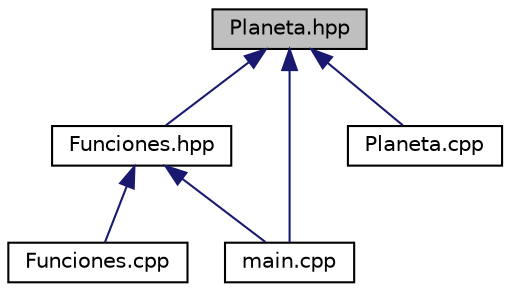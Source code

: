 digraph "Planeta.hpp"
{
 // LATEX_PDF_SIZE
  edge [fontname="Helvetica",fontsize="10",labelfontname="Helvetica",labelfontsize="10"];
  node [fontname="Helvetica",fontsize="10",shape=record];
  Node1 [label="Planeta.hpp",height=0.2,width=0.4,color="black", fillcolor="grey75", style="filled", fontcolor="black",tooltip="Se define la clase Planeta, que se instanciara en un objeto (Tierra)"];
  Node1 -> Node2 [dir="back",color="midnightblue",fontsize="10",style="solid",fontname="Helvetica"];
  Node2 [label="Funciones.hpp",height=0.2,width=0.4,color="black", fillcolor="white", style="filled",URL="$_funciones_8hpp.html",tooltip="Se definen las funciones que seran de utilidad para el flujo del programa."];
  Node2 -> Node3 [dir="back",color="midnightblue",fontsize="10",style="solid",fontname="Helvetica"];
  Node3 [label="Funciones.cpp",height=0.2,width=0.4,color="black", fillcolor="white", style="filled",URL="$_funciones_8cpp.html",tooltip=" "];
  Node2 -> Node4 [dir="back",color="midnightblue",fontsize="10",style="solid",fontname="Helvetica"];
  Node4 [label="main.cpp",height=0.2,width=0.4,color="black", fillcolor="white", style="filled",URL="$main_8cpp.html",tooltip=" "];
  Node1 -> Node4 [dir="back",color="midnightblue",fontsize="10",style="solid",fontname="Helvetica"];
  Node1 -> Node5 [dir="back",color="midnightblue",fontsize="10",style="solid",fontname="Helvetica"];
  Node5 [label="Planeta.cpp",height=0.2,width=0.4,color="black", fillcolor="white", style="filled",URL="$_planeta_8cpp.html",tooltip=" "];
}
